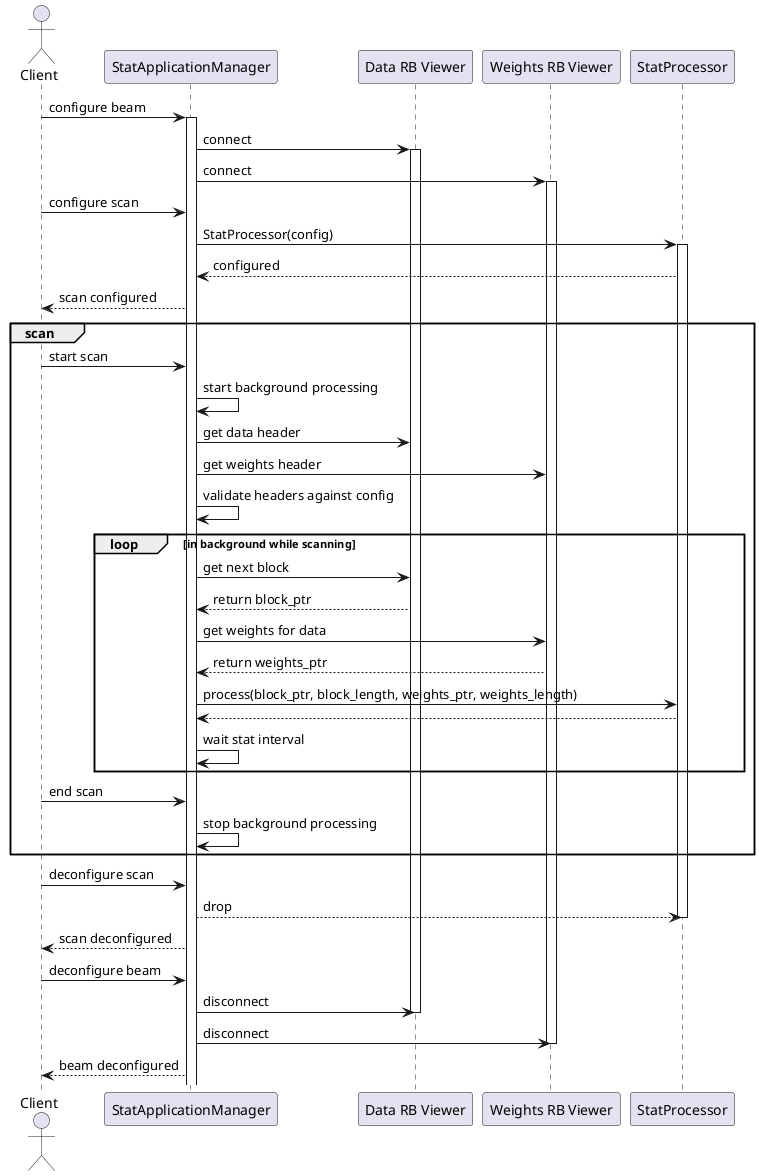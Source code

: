 @startuml PST STAT Client using datablock sequence
actor Client
Client -> StatApplicationManager: configure beam
activate StatApplicationManager
StatApplicationManager -> "Data RB Viewer": connect
activate "Data RB Viewer"
StatApplicationManager -> "Weights RB Viewer": connect
activate "Weights RB Viewer"
Client -> StatApplicationManager: configure scan
StatApplicationManager -> StatProcessor: StatProcessor(config)
activate StatProcessor
StatApplicationManager <-- StatProcessor: configured
Client <-- StatApplicationManager: scan configured
group scan
  Client -> StatApplicationManager: start scan
  StatApplicationManager -> StatApplicationManager: start background processing
  StatApplicationManager -> "Data RB Viewer": get data header
  StatApplicationManager -> "Weights RB Viewer": get weights header
  StatApplicationManager -> StatApplicationManager: validate headers against config
  loop in background while scanning
      StatApplicationManager -> "Data RB Viewer": get next block
      StatApplicationManager <-- "Data RB Viewer": return block_ptr
      StatApplicationManager -> "Weights RB Viewer": get weights for data
      StatApplicationManager <-- "Weights RB Viewer": return weights_ptr
      StatApplicationManager -> StatProcessor: process(block_ptr, block_length, weights_ptr, weights_length)
      StatApplicationManager <-- StatProcessor
      StatApplicationManager -> StatApplicationManager: wait stat interval
  end
  Client -> StatApplicationManager: end scan
  StatApplicationManager -> StatApplicationManager: stop background processing
end
Client -> StatApplicationManager: deconfigure scan
StatApplicationManager --> StatProcessor: drop
deactivate StatProcessor
Client <-- StatApplicationManager: scan deconfigured
Client -> StatApplicationManager: deconfigure beam
StatApplicationManager -> "Data RB Viewer": disconnect
deactivate "Data RB Viewer"
StatApplicationManager -> "Weights RB Viewer": disconnect
deactivate "Weights RB Viewer"
Client <-- StatApplicationManager: beam deconfigured
@enduml